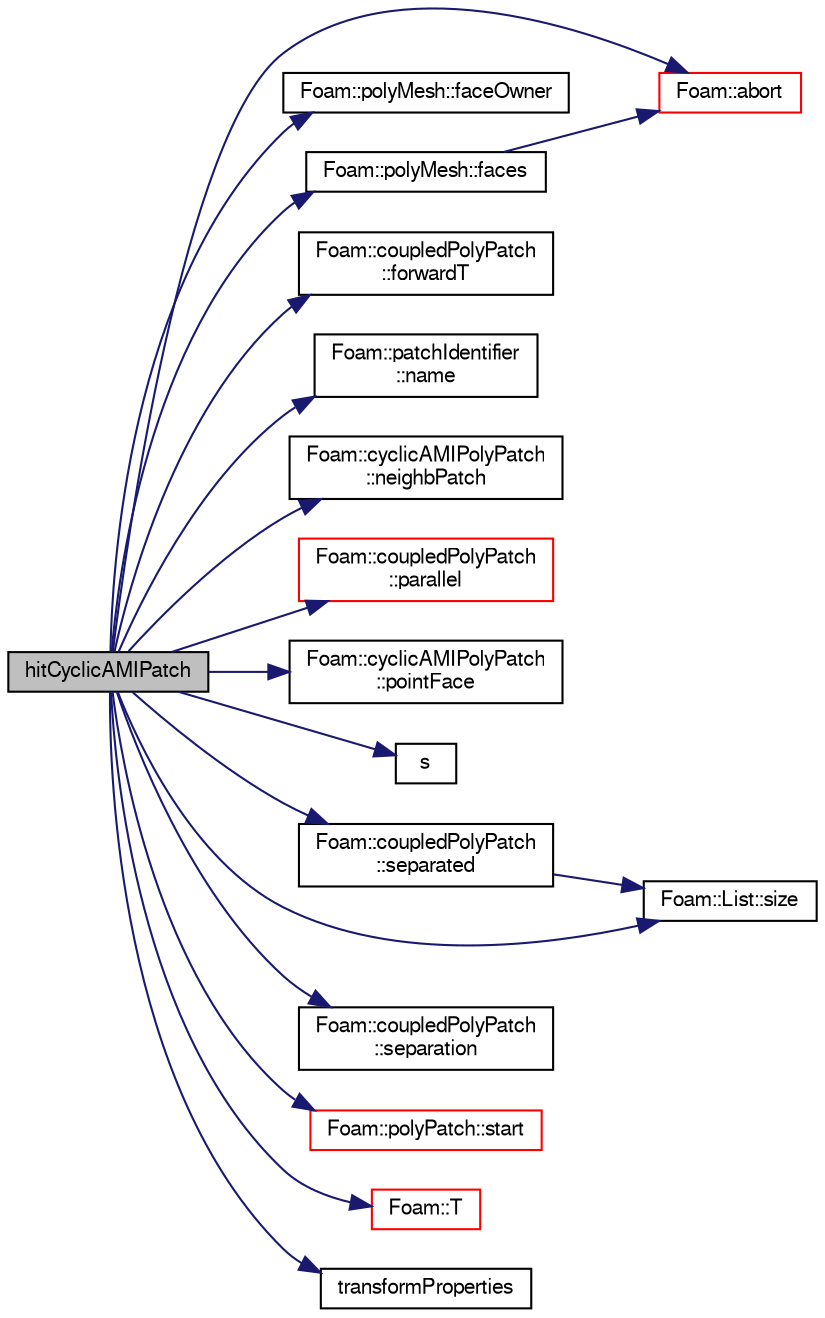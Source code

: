 digraph "hitCyclicAMIPatch"
{
  bgcolor="transparent";
  edge [fontname="FreeSans",fontsize="10",labelfontname="FreeSans",labelfontsize="10"];
  node [fontname="FreeSans",fontsize="10",shape=record];
  rankdir="LR";
  Node3325 [label="hitCyclicAMIPatch",height=0.2,width=0.4,color="black", fillcolor="grey75", style="filled", fontcolor="black"];
  Node3325 -> Node3326 [color="midnightblue",fontsize="10",style="solid",fontname="FreeSans"];
  Node3326 [label="Foam::abort",height=0.2,width=0.4,color="red",URL="$a21124.html#a447107a607d03e417307c203fa5fb44b"];
  Node3325 -> Node3369 [color="midnightblue",fontsize="10",style="solid",fontname="FreeSans"];
  Node3369 [label="Foam::polyMesh::faceOwner",height=0.2,width=0.4,color="black",URL="$a27410.html#a57752b49bfee23ca1944c3fb0493974f",tooltip="Return face owner. "];
  Node3325 -> Node3370 [color="midnightblue",fontsize="10",style="solid",fontname="FreeSans"];
  Node3370 [label="Foam::polyMesh::faces",height=0.2,width=0.4,color="black",URL="$a27410.html#a431c0a24765f0bb6d32f6a03ce0e9b57",tooltip="Return raw faces. "];
  Node3370 -> Node3326 [color="midnightblue",fontsize="10",style="solid",fontname="FreeSans"];
  Node3325 -> Node3371 [color="midnightblue",fontsize="10",style="solid",fontname="FreeSans"];
  Node3371 [label="Foam::coupledPolyPatch\l::forwardT",height=0.2,width=0.4,color="black",URL="$a27426.html#ae135c648b81be5732b7634127e41608d",tooltip="Return face transformation tensor. "];
  Node3325 -> Node3372 [color="midnightblue",fontsize="10",style="solid",fontname="FreeSans"];
  Node3372 [label="Foam::patchIdentifier\l::name",height=0.2,width=0.4,color="black",URL="$a27122.html#acc80e00a8ac919288fb55bd14cc88bf6",tooltip="Return name. "];
  Node3325 -> Node3373 [color="midnightblue",fontsize="10",style="solid",fontname="FreeSans"];
  Node3373 [label="Foam::cyclicAMIPolyPatch\l::neighbPatch",height=0.2,width=0.4,color="black",URL="$a24946.html#a88ae12bb9d26eaa4a44fa52aa9f145ac",tooltip="Return a reference to the neighbour patch. "];
  Node3325 -> Node3374 [color="midnightblue",fontsize="10",style="solid",fontname="FreeSans"];
  Node3374 [label="Foam::coupledPolyPatch\l::parallel",height=0.2,width=0.4,color="red",URL="$a27426.html#a6f2ad23016ecf05385032d2ea2fea27d",tooltip="Are the cyclic planes parallel. "];
  Node3325 -> Node3376 [color="midnightblue",fontsize="10",style="solid",fontname="FreeSans"];
  Node3376 [label="Foam::cyclicAMIPolyPatch\l::pointFace",height=0.2,width=0.4,color="black",URL="$a24946.html#aec813a5e0813f497999ac812ea46f1e6",tooltip="Return face index on neighbour patch which shares point p. "];
  Node3325 -> Node3377 [color="midnightblue",fontsize="10",style="solid",fontname="FreeSans"];
  Node3377 [label="s",height=0.2,width=0.4,color="black",URL="$a18905.html#abb9c4233033fad2ad0206cd4adad3b9f"];
  Node3325 -> Node3378 [color="midnightblue",fontsize="10",style="solid",fontname="FreeSans"];
  Node3378 [label="Foam::coupledPolyPatch\l::separated",height=0.2,width=0.4,color="black",URL="$a27426.html#a6b412b0f0250badc8106cec72d6b875c",tooltip="Are the planes separated. "];
  Node3378 -> Node3379 [color="midnightblue",fontsize="10",style="solid",fontname="FreeSans"];
  Node3379 [label="Foam::List::size",height=0.2,width=0.4,color="black",URL="$a25694.html#a8a5f6fa29bd4b500caf186f60245b384",tooltip="Override size to be inconsistent with allocated storage. "];
  Node3325 -> Node3380 [color="midnightblue",fontsize="10",style="solid",fontname="FreeSans"];
  Node3380 [label="Foam::coupledPolyPatch\l::separation",height=0.2,width=0.4,color="black",URL="$a27426.html#aa19aef17b000bba8d3a1b010b34af485",tooltip="If the planes are separated the separation vector. "];
  Node3325 -> Node3379 [color="midnightblue",fontsize="10",style="solid",fontname="FreeSans"];
  Node3325 -> Node3381 [color="midnightblue",fontsize="10",style="solid",fontname="FreeSans"];
  Node3381 [label="Foam::polyPatch::start",height=0.2,width=0.4,color="red",URL="$a27478.html#a6bfd3e3abb11e98bdb4b98671cec1234",tooltip="Return start label of this patch in the polyMesh face list. "];
  Node3325 -> Node3390 [color="midnightblue",fontsize="10",style="solid",fontname="FreeSans"];
  Node3390 [label="Foam::T",height=0.2,width=0.4,color="red",URL="$a21124.html#ae57fda0abb14bb0944947c463c6e09d4"];
  Node3325 -> Node3395 [color="midnightblue",fontsize="10",style="solid",fontname="FreeSans"];
  Node3395 [label="transformProperties",height=0.2,width=0.4,color="black",URL="$a23586.html#a021e6438cfdab7a29053eb812cda8ea3",tooltip="Transform the physical properties of the particle. "];
}
